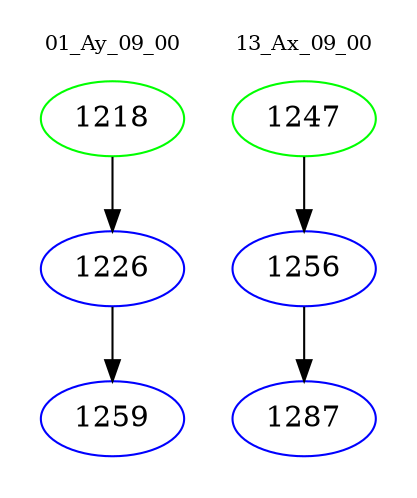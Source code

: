digraph{
subgraph cluster_0 {
color = white
label = "01_Ay_09_00";
fontsize=10;
T0_1218 [label="1218", color="green"]
T0_1218 -> T0_1226 [color="black"]
T0_1226 [label="1226", color="blue"]
T0_1226 -> T0_1259 [color="black"]
T0_1259 [label="1259", color="blue"]
}
subgraph cluster_1 {
color = white
label = "13_Ax_09_00";
fontsize=10;
T1_1247 [label="1247", color="green"]
T1_1247 -> T1_1256 [color="black"]
T1_1256 [label="1256", color="blue"]
T1_1256 -> T1_1287 [color="black"]
T1_1287 [label="1287", color="blue"]
}
}
